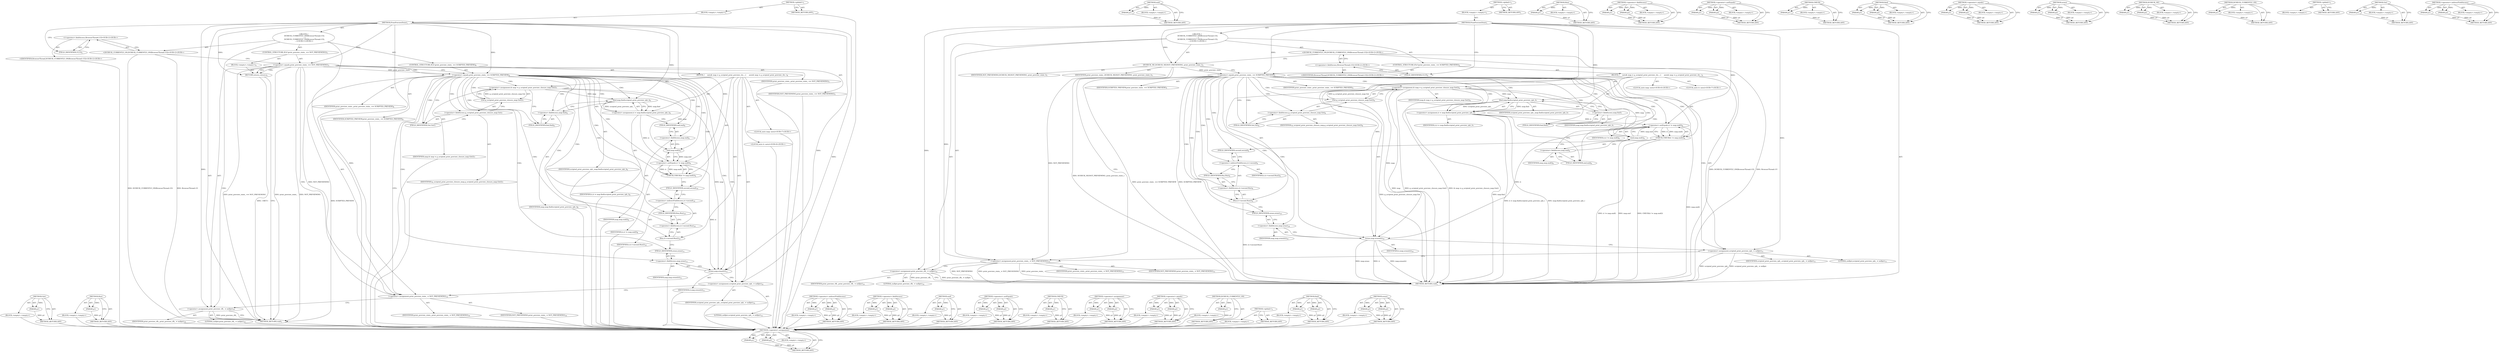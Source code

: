 digraph "erase" {
vulnerable_102 [label=<(METHOD,&lt;operator&gt;.assignment)>];
vulnerable_103 [label=<(PARAM,p1)>];
vulnerable_104 [label=<(PARAM,p2)>];
vulnerable_105 [label=<(BLOCK,&lt;empty&gt;,&lt;empty&gt;)>];
vulnerable_106 [label=<(METHOD_RETURN,ANY)>];
vulnerable_125 [label=<(METHOD,end)>];
vulnerable_126 [label=<(PARAM,p1)>];
vulnerable_127 [label=<(BLOCK,&lt;empty&gt;,&lt;empty&gt;)>];
vulnerable_128 [label=<(METHOD_RETURN,ANY)>];
vulnerable_6 [label=<(METHOD,&lt;global&gt;)<SUB>1</SUB>>];
vulnerable_7 [label=<(BLOCK,&lt;empty&gt;,&lt;empty&gt;)<SUB>1</SUB>>];
vulnerable_8 [label=<(METHOD,PrintPreviewDone)<SUB>1</SUB>>];
vulnerable_9 [label="<(BLOCK,{
   DCHECK_CURRENTLY_ON(BrowserThread::UI);
  ...,{
   DCHECK_CURRENTLY_ON(BrowserThread::UI);
  ...)<SUB>1</SUB>>"];
vulnerable_10 [label="<(DCHECK_CURRENTLY_ON,DCHECK_CURRENTLY_ON(BrowserThread::UI))<SUB>2</SUB>>"];
vulnerable_11 [label="<(&lt;operator&gt;.fieldAccess,BrowserThread::UI)<SUB>2</SUB>>"];
vulnerable_12 [label="<(IDENTIFIER,BrowserThread,DCHECK_CURRENTLY_ON(BrowserThread::UI))<SUB>2</SUB>>"];
vulnerable_13 [label=<(FIELD_IDENTIFIER,UI,UI)<SUB>2</SUB>>];
vulnerable_14 [label=<(DCHECK_NE,DCHECK_NE(NOT_PREVIEWING, print_preview_state_))<SUB>3</SUB>>];
vulnerable_15 [label=<(IDENTIFIER,NOT_PREVIEWING,DCHECK_NE(NOT_PREVIEWING, print_preview_state_))<SUB>3</SUB>>];
vulnerable_16 [label=<(IDENTIFIER,print_preview_state_,DCHECK_NE(NOT_PREVIEWING, print_preview_state_))<SUB>3</SUB>>];
vulnerable_17 [label=<(CONTROL_STRUCTURE,IF,if (print_preview_state_ == SCRIPTED_PREVIEW))<SUB>5</SUB>>];
vulnerable_18 [label=<(&lt;operator&gt;.equals,print_preview_state_ == SCRIPTED_PREVIEW)<SUB>5</SUB>>];
vulnerable_19 [label=<(IDENTIFIER,print_preview_state_,print_preview_state_ == SCRIPTED_PREVIEW)<SUB>5</SUB>>];
vulnerable_20 [label=<(IDENTIFIER,SCRIPTED_PREVIEW,print_preview_state_ == SCRIPTED_PREVIEW)<SUB>5</SUB>>];
vulnerable_21 [label=<(BLOCK,{
     auto&amp; map = g_scripted_print_preview_clo...,{
     auto&amp; map = g_scripted_print_preview_clo...)<SUB>5</SUB>>];
vulnerable_22 [label="<(LOCAL,auto map: auto)<SUB>6</SUB>>"];
vulnerable_23 [label=<(&lt;operator&gt;.assignment,&amp; map = g_scripted_print_preview_closure_map.Get())<SUB>6</SUB>>];
vulnerable_24 [label=<(IDENTIFIER,map,&amp; map = g_scripted_print_preview_closure_map.Get())<SUB>6</SUB>>];
vulnerable_25 [label=<(Get,g_scripted_print_preview_closure_map.Get())<SUB>6</SUB>>];
vulnerable_26 [label=<(&lt;operator&gt;.fieldAccess,g_scripted_print_preview_closure_map.Get)<SUB>6</SUB>>];
vulnerable_27 [label=<(IDENTIFIER,g_scripted_print_preview_closure_map,g_scripted_print_preview_closure_map.Get())<SUB>6</SUB>>];
vulnerable_28 [label=<(FIELD_IDENTIFIER,Get,Get)<SUB>6</SUB>>];
vulnerable_29 [label="<(LOCAL,auto it: auto)<SUB>7</SUB>>"];
vulnerable_30 [label=<(&lt;operator&gt;.assignment,it = map.find(scripted_print_preview_rph_))<SUB>7</SUB>>];
vulnerable_31 [label=<(IDENTIFIER,it,it = map.find(scripted_print_preview_rph_))<SUB>7</SUB>>];
vulnerable_32 [label=<(find,map.find(scripted_print_preview_rph_))<SUB>7</SUB>>];
vulnerable_33 [label=<(&lt;operator&gt;.fieldAccess,map.find)<SUB>7</SUB>>];
vulnerable_34 [label=<(IDENTIFIER,map,map.find(scripted_print_preview_rph_))<SUB>7</SUB>>];
vulnerable_35 [label=<(FIELD_IDENTIFIER,find,find)<SUB>7</SUB>>];
vulnerable_36 [label=<(IDENTIFIER,scripted_print_preview_rph_,map.find(scripted_print_preview_rph_))<SUB>7</SUB>>];
vulnerable_37 [label=<(CHECK,CHECK(it != map.end()))<SUB>8</SUB>>];
vulnerable_38 [label=<(&lt;operator&gt;.notEquals,it != map.end())<SUB>8</SUB>>];
vulnerable_39 [label=<(IDENTIFIER,it,it != map.end())<SUB>8</SUB>>];
vulnerable_40 [label=<(end,map.end())<SUB>8</SUB>>];
vulnerable_41 [label=<(&lt;operator&gt;.fieldAccess,map.end)<SUB>8</SUB>>];
vulnerable_42 [label=<(IDENTIFIER,map,map.end())<SUB>8</SUB>>];
vulnerable_43 [label=<(FIELD_IDENTIFIER,end,end)<SUB>8</SUB>>];
vulnerable_44 [label=<(Run,it-&gt;second.Run())<SUB>9</SUB>>];
vulnerable_45 [label=<(&lt;operator&gt;.fieldAccess,it-&gt;second.Run)<SUB>9</SUB>>];
vulnerable_46 [label=<(&lt;operator&gt;.indirectFieldAccess,it-&gt;second)<SUB>9</SUB>>];
vulnerable_47 [label=<(IDENTIFIER,it,it-&gt;second.Run())<SUB>9</SUB>>];
vulnerable_48 [label=<(FIELD_IDENTIFIER,second,second)<SUB>9</SUB>>];
vulnerable_49 [label=<(FIELD_IDENTIFIER,Run,Run)<SUB>9</SUB>>];
vulnerable_50 [label=<(erase,map.erase(it))<SUB>10</SUB>>];
vulnerable_51 [label=<(&lt;operator&gt;.fieldAccess,map.erase)<SUB>10</SUB>>];
vulnerable_52 [label=<(IDENTIFIER,map,map.erase(it))<SUB>10</SUB>>];
vulnerable_53 [label=<(FIELD_IDENTIFIER,erase,erase)<SUB>10</SUB>>];
vulnerable_54 [label=<(IDENTIFIER,it,map.erase(it))<SUB>10</SUB>>];
vulnerable_55 [label=<(&lt;operator&gt;.assignment,scripted_print_preview_rph_ = nullptr)<SUB>11</SUB>>];
vulnerable_56 [label=<(IDENTIFIER,scripted_print_preview_rph_,scripted_print_preview_rph_ = nullptr)<SUB>11</SUB>>];
vulnerable_57 [label=<(LITERAL,nullptr,scripted_print_preview_rph_ = nullptr)<SUB>11</SUB>>];
vulnerable_58 [label=<(&lt;operator&gt;.assignment,print_preview_state_ = NOT_PREVIEWING)<SUB>13</SUB>>];
vulnerable_59 [label=<(IDENTIFIER,print_preview_state_,print_preview_state_ = NOT_PREVIEWING)<SUB>13</SUB>>];
vulnerable_60 [label=<(IDENTIFIER,NOT_PREVIEWING,print_preview_state_ = NOT_PREVIEWING)<SUB>13</SUB>>];
vulnerable_61 [label=<(&lt;operator&gt;.assignment,print_preview_rfh_ = nullptr)<SUB>14</SUB>>];
vulnerable_62 [label=<(IDENTIFIER,print_preview_rfh_,print_preview_rfh_ = nullptr)<SUB>14</SUB>>];
vulnerable_63 [label=<(LITERAL,nullptr,print_preview_rfh_ = nullptr)<SUB>14</SUB>>];
vulnerable_64 [label=<(METHOD_RETURN,void)<SUB>1</SUB>>];
vulnerable_66 [label=<(METHOD_RETURN,ANY)<SUB>1</SUB>>];
vulnerable_129 [label=<(METHOD,Run)>];
vulnerable_130 [label=<(PARAM,p1)>];
vulnerable_131 [label=<(BLOCK,&lt;empty&gt;,&lt;empty&gt;)>];
vulnerable_132 [label=<(METHOD_RETURN,ANY)>];
vulnerable_87 [label=<(METHOD,&lt;operator&gt;.fieldAccess)>];
vulnerable_88 [label=<(PARAM,p1)>];
vulnerable_89 [label=<(PARAM,p2)>];
vulnerable_90 [label=<(BLOCK,&lt;empty&gt;,&lt;empty&gt;)>];
vulnerable_91 [label=<(METHOD_RETURN,ANY)>];
vulnerable_120 [label=<(METHOD,&lt;operator&gt;.notEquals)>];
vulnerable_121 [label=<(PARAM,p1)>];
vulnerable_122 [label=<(PARAM,p2)>];
vulnerable_123 [label=<(BLOCK,&lt;empty&gt;,&lt;empty&gt;)>];
vulnerable_124 [label=<(METHOD_RETURN,ANY)>];
vulnerable_116 [label=<(METHOD,CHECK)>];
vulnerable_117 [label=<(PARAM,p1)>];
vulnerable_118 [label=<(BLOCK,&lt;empty&gt;,&lt;empty&gt;)>];
vulnerable_119 [label=<(METHOD_RETURN,ANY)>];
vulnerable_111 [label=<(METHOD,find)>];
vulnerable_112 [label=<(PARAM,p1)>];
vulnerable_113 [label=<(PARAM,p2)>];
vulnerable_114 [label=<(BLOCK,&lt;empty&gt;,&lt;empty&gt;)>];
vulnerable_115 [label=<(METHOD_RETURN,ANY)>];
vulnerable_97 [label=<(METHOD,&lt;operator&gt;.equals)>];
vulnerable_98 [label=<(PARAM,p1)>];
vulnerable_99 [label=<(PARAM,p2)>];
vulnerable_100 [label=<(BLOCK,&lt;empty&gt;,&lt;empty&gt;)>];
vulnerable_101 [label=<(METHOD_RETURN,ANY)>];
vulnerable_138 [label=<(METHOD,erase)>];
vulnerable_139 [label=<(PARAM,p1)>];
vulnerable_140 [label=<(PARAM,p2)>];
vulnerable_141 [label=<(BLOCK,&lt;empty&gt;,&lt;empty&gt;)>];
vulnerable_142 [label=<(METHOD_RETURN,ANY)>];
vulnerable_92 [label=<(METHOD,DCHECK_NE)>];
vulnerable_93 [label=<(PARAM,p1)>];
vulnerable_94 [label=<(PARAM,p2)>];
vulnerable_95 [label=<(BLOCK,&lt;empty&gt;,&lt;empty&gt;)>];
vulnerable_96 [label=<(METHOD_RETURN,ANY)>];
vulnerable_83 [label=<(METHOD,DCHECK_CURRENTLY_ON)>];
vulnerable_84 [label=<(PARAM,p1)>];
vulnerable_85 [label=<(BLOCK,&lt;empty&gt;,&lt;empty&gt;)>];
vulnerable_86 [label=<(METHOD_RETURN,ANY)>];
vulnerable_77 [label=<(METHOD,&lt;global&gt;)<SUB>1</SUB>>];
vulnerable_78 [label=<(BLOCK,&lt;empty&gt;,&lt;empty&gt;)>];
vulnerable_79 [label=<(METHOD_RETURN,ANY)>];
vulnerable_107 [label=<(METHOD,Get)>];
vulnerable_108 [label=<(PARAM,p1)>];
vulnerable_109 [label=<(BLOCK,&lt;empty&gt;,&lt;empty&gt;)>];
vulnerable_110 [label=<(METHOD_RETURN,ANY)>];
vulnerable_133 [label=<(METHOD,&lt;operator&gt;.indirectFieldAccess)>];
vulnerable_134 [label=<(PARAM,p1)>];
vulnerable_135 [label=<(PARAM,p2)>];
vulnerable_136 [label=<(BLOCK,&lt;empty&gt;,&lt;empty&gt;)>];
vulnerable_137 [label=<(METHOD_RETURN,ANY)>];
fixed_105 [label=<(METHOD,Get)>];
fixed_106 [label=<(PARAM,p1)>];
fixed_107 [label=<(BLOCK,&lt;empty&gt;,&lt;empty&gt;)>];
fixed_108 [label=<(METHOD_RETURN,ANY)>];
fixed_127 [label=<(METHOD,Run)>];
fixed_128 [label=<(PARAM,p1)>];
fixed_129 [label=<(BLOCK,&lt;empty&gt;,&lt;empty&gt;)>];
fixed_130 [label=<(METHOD_RETURN,ANY)>];
fixed_6 [label=<(METHOD,&lt;global&gt;)<SUB>1</SUB>>];
fixed_7 [label=<(BLOCK,&lt;empty&gt;,&lt;empty&gt;)<SUB>1</SUB>>];
fixed_8 [label=<(METHOD,PrintPreviewDone)<SUB>1</SUB>>];
fixed_9 [label="<(BLOCK,{
   DCHECK_CURRENTLY_ON(BrowserThread::UI);
  ...,{
   DCHECK_CURRENTLY_ON(BrowserThread::UI);
  ...)<SUB>1</SUB>>"];
fixed_10 [label="<(DCHECK_CURRENTLY_ON,DCHECK_CURRENTLY_ON(BrowserThread::UI))<SUB>2</SUB>>"];
fixed_11 [label="<(&lt;operator&gt;.fieldAccess,BrowserThread::UI)<SUB>2</SUB>>"];
fixed_12 [label="<(IDENTIFIER,BrowserThread,DCHECK_CURRENTLY_ON(BrowserThread::UI))<SUB>2</SUB>>"];
fixed_13 [label=<(FIELD_IDENTIFIER,UI,UI)<SUB>2</SUB>>];
fixed_14 [label=<(CONTROL_STRUCTURE,IF,if (print_preview_state_ == NOT_PREVIEWING))<SUB>3</SUB>>];
fixed_15 [label=<(&lt;operator&gt;.equals,print_preview_state_ == NOT_PREVIEWING)<SUB>3</SUB>>];
fixed_16 [label=<(IDENTIFIER,print_preview_state_,print_preview_state_ == NOT_PREVIEWING)<SUB>3</SUB>>];
fixed_17 [label=<(IDENTIFIER,NOT_PREVIEWING,print_preview_state_ == NOT_PREVIEWING)<SUB>3</SUB>>];
fixed_18 [label=<(BLOCK,&lt;empty&gt;,&lt;empty&gt;)<SUB>4</SUB>>];
fixed_19 [label=<(RETURN,return;,return;)<SUB>4</SUB>>];
fixed_20 [label=<(CONTROL_STRUCTURE,IF,if (print_preview_state_ == SCRIPTED_PREVIEW))<SUB>6</SUB>>];
fixed_21 [label=<(&lt;operator&gt;.equals,print_preview_state_ == SCRIPTED_PREVIEW)<SUB>6</SUB>>];
fixed_22 [label=<(IDENTIFIER,print_preview_state_,print_preview_state_ == SCRIPTED_PREVIEW)<SUB>6</SUB>>];
fixed_23 [label=<(IDENTIFIER,SCRIPTED_PREVIEW,print_preview_state_ == SCRIPTED_PREVIEW)<SUB>6</SUB>>];
fixed_24 [label=<(BLOCK,{
     auto&amp; map = g_scripted_print_preview_clo...,{
     auto&amp; map = g_scripted_print_preview_clo...)<SUB>6</SUB>>];
fixed_25 [label="<(LOCAL,auto map: auto)<SUB>7</SUB>>"];
fixed_26 [label=<(&lt;operator&gt;.assignment,&amp; map = g_scripted_print_preview_closure_map.Get())<SUB>7</SUB>>];
fixed_27 [label=<(IDENTIFIER,map,&amp; map = g_scripted_print_preview_closure_map.Get())<SUB>7</SUB>>];
fixed_28 [label=<(Get,g_scripted_print_preview_closure_map.Get())<SUB>7</SUB>>];
fixed_29 [label=<(&lt;operator&gt;.fieldAccess,g_scripted_print_preview_closure_map.Get)<SUB>7</SUB>>];
fixed_30 [label=<(IDENTIFIER,g_scripted_print_preview_closure_map,g_scripted_print_preview_closure_map.Get())<SUB>7</SUB>>];
fixed_31 [label=<(FIELD_IDENTIFIER,Get,Get)<SUB>7</SUB>>];
fixed_32 [label="<(LOCAL,auto it: auto)<SUB>8</SUB>>"];
fixed_33 [label=<(&lt;operator&gt;.assignment,it = map.find(scripted_print_preview_rph_))<SUB>8</SUB>>];
fixed_34 [label=<(IDENTIFIER,it,it = map.find(scripted_print_preview_rph_))<SUB>8</SUB>>];
fixed_35 [label=<(find,map.find(scripted_print_preview_rph_))<SUB>8</SUB>>];
fixed_36 [label=<(&lt;operator&gt;.fieldAccess,map.find)<SUB>8</SUB>>];
fixed_37 [label=<(IDENTIFIER,map,map.find(scripted_print_preview_rph_))<SUB>8</SUB>>];
fixed_38 [label=<(FIELD_IDENTIFIER,find,find)<SUB>8</SUB>>];
fixed_39 [label=<(IDENTIFIER,scripted_print_preview_rph_,map.find(scripted_print_preview_rph_))<SUB>8</SUB>>];
fixed_40 [label=<(CHECK,CHECK(it != map.end()))<SUB>9</SUB>>];
fixed_41 [label=<(&lt;operator&gt;.notEquals,it != map.end())<SUB>9</SUB>>];
fixed_42 [label=<(IDENTIFIER,it,it != map.end())<SUB>9</SUB>>];
fixed_43 [label=<(end,map.end())<SUB>9</SUB>>];
fixed_44 [label=<(&lt;operator&gt;.fieldAccess,map.end)<SUB>9</SUB>>];
fixed_45 [label=<(IDENTIFIER,map,map.end())<SUB>9</SUB>>];
fixed_46 [label=<(FIELD_IDENTIFIER,end,end)<SUB>9</SUB>>];
fixed_47 [label=<(Run,it-&gt;second.Run())<SUB>10</SUB>>];
fixed_48 [label=<(&lt;operator&gt;.fieldAccess,it-&gt;second.Run)<SUB>10</SUB>>];
fixed_49 [label=<(&lt;operator&gt;.indirectFieldAccess,it-&gt;second)<SUB>10</SUB>>];
fixed_50 [label=<(IDENTIFIER,it,it-&gt;second.Run())<SUB>10</SUB>>];
fixed_51 [label=<(FIELD_IDENTIFIER,second,second)<SUB>10</SUB>>];
fixed_52 [label=<(FIELD_IDENTIFIER,Run,Run)<SUB>10</SUB>>];
fixed_53 [label=<(erase,map.erase(it))<SUB>11</SUB>>];
fixed_54 [label=<(&lt;operator&gt;.fieldAccess,map.erase)<SUB>11</SUB>>];
fixed_55 [label=<(IDENTIFIER,map,map.erase(it))<SUB>11</SUB>>];
fixed_56 [label=<(FIELD_IDENTIFIER,erase,erase)<SUB>11</SUB>>];
fixed_57 [label=<(IDENTIFIER,it,map.erase(it))<SUB>11</SUB>>];
fixed_58 [label=<(&lt;operator&gt;.assignment,scripted_print_preview_rph_ = nullptr)<SUB>12</SUB>>];
fixed_59 [label=<(IDENTIFIER,scripted_print_preview_rph_,scripted_print_preview_rph_ = nullptr)<SUB>12</SUB>>];
fixed_60 [label=<(LITERAL,nullptr,scripted_print_preview_rph_ = nullptr)<SUB>12</SUB>>];
fixed_61 [label=<(&lt;operator&gt;.assignment,print_preview_state_ = NOT_PREVIEWING)<SUB>14</SUB>>];
fixed_62 [label=<(IDENTIFIER,print_preview_state_,print_preview_state_ = NOT_PREVIEWING)<SUB>14</SUB>>];
fixed_63 [label=<(IDENTIFIER,NOT_PREVIEWING,print_preview_state_ = NOT_PREVIEWING)<SUB>14</SUB>>];
fixed_64 [label=<(&lt;operator&gt;.assignment,print_preview_rfh_ = nullptr)<SUB>15</SUB>>];
fixed_65 [label=<(IDENTIFIER,print_preview_rfh_,print_preview_rfh_ = nullptr)<SUB>15</SUB>>];
fixed_66 [label=<(LITERAL,nullptr,print_preview_rfh_ = nullptr)<SUB>15</SUB>>];
fixed_67 [label=<(METHOD_RETURN,void)<SUB>1</SUB>>];
fixed_69 [label=<(METHOD_RETURN,ANY)<SUB>1</SUB>>];
fixed_131 [label=<(METHOD,&lt;operator&gt;.indirectFieldAccess)>];
fixed_132 [label=<(PARAM,p1)>];
fixed_133 [label=<(PARAM,p2)>];
fixed_134 [label=<(BLOCK,&lt;empty&gt;,&lt;empty&gt;)>];
fixed_135 [label=<(METHOD_RETURN,ANY)>];
fixed_90 [label=<(METHOD,&lt;operator&gt;.fieldAccess)>];
fixed_91 [label=<(PARAM,p1)>];
fixed_92 [label=<(PARAM,p2)>];
fixed_93 [label=<(BLOCK,&lt;empty&gt;,&lt;empty&gt;)>];
fixed_94 [label=<(METHOD_RETURN,ANY)>];
fixed_123 [label=<(METHOD,end)>];
fixed_124 [label=<(PARAM,p1)>];
fixed_125 [label=<(BLOCK,&lt;empty&gt;,&lt;empty&gt;)>];
fixed_126 [label=<(METHOD_RETURN,ANY)>];
fixed_118 [label=<(METHOD,&lt;operator&gt;.notEquals)>];
fixed_119 [label=<(PARAM,p1)>];
fixed_120 [label=<(PARAM,p2)>];
fixed_121 [label=<(BLOCK,&lt;empty&gt;,&lt;empty&gt;)>];
fixed_122 [label=<(METHOD_RETURN,ANY)>];
fixed_114 [label=<(METHOD,CHECK)>];
fixed_115 [label=<(PARAM,p1)>];
fixed_116 [label=<(BLOCK,&lt;empty&gt;,&lt;empty&gt;)>];
fixed_117 [label=<(METHOD_RETURN,ANY)>];
fixed_100 [label=<(METHOD,&lt;operator&gt;.assignment)>];
fixed_101 [label=<(PARAM,p1)>];
fixed_102 [label=<(PARAM,p2)>];
fixed_103 [label=<(BLOCK,&lt;empty&gt;,&lt;empty&gt;)>];
fixed_104 [label=<(METHOD_RETURN,ANY)>];
fixed_95 [label=<(METHOD,&lt;operator&gt;.equals)>];
fixed_96 [label=<(PARAM,p1)>];
fixed_97 [label=<(PARAM,p2)>];
fixed_98 [label=<(BLOCK,&lt;empty&gt;,&lt;empty&gt;)>];
fixed_99 [label=<(METHOD_RETURN,ANY)>];
fixed_86 [label=<(METHOD,DCHECK_CURRENTLY_ON)>];
fixed_87 [label=<(PARAM,p1)>];
fixed_88 [label=<(BLOCK,&lt;empty&gt;,&lt;empty&gt;)>];
fixed_89 [label=<(METHOD_RETURN,ANY)>];
fixed_80 [label=<(METHOD,&lt;global&gt;)<SUB>1</SUB>>];
fixed_81 [label=<(BLOCK,&lt;empty&gt;,&lt;empty&gt;)>];
fixed_82 [label=<(METHOD_RETURN,ANY)>];
fixed_109 [label=<(METHOD,find)>];
fixed_110 [label=<(PARAM,p1)>];
fixed_111 [label=<(PARAM,p2)>];
fixed_112 [label=<(BLOCK,&lt;empty&gt;,&lt;empty&gt;)>];
fixed_113 [label=<(METHOD_RETURN,ANY)>];
fixed_136 [label=<(METHOD,erase)>];
fixed_137 [label=<(PARAM,p1)>];
fixed_138 [label=<(PARAM,p2)>];
fixed_139 [label=<(BLOCK,&lt;empty&gt;,&lt;empty&gt;)>];
fixed_140 [label=<(METHOD_RETURN,ANY)>];
vulnerable_102 -> vulnerable_103  [key=0, label="AST: "];
vulnerable_102 -> vulnerable_103  [key=1, label="DDG: "];
vulnerable_102 -> vulnerable_105  [key=0, label="AST: "];
vulnerable_102 -> vulnerable_104  [key=0, label="AST: "];
vulnerable_102 -> vulnerable_104  [key=1, label="DDG: "];
vulnerable_102 -> vulnerable_106  [key=0, label="AST: "];
vulnerable_102 -> vulnerable_106  [key=1, label="CFG: "];
vulnerable_103 -> vulnerable_106  [key=0, label="DDG: p1"];
vulnerable_104 -> vulnerable_106  [key=0, label="DDG: p2"];
vulnerable_125 -> vulnerable_126  [key=0, label="AST: "];
vulnerable_125 -> vulnerable_126  [key=1, label="DDG: "];
vulnerable_125 -> vulnerable_127  [key=0, label="AST: "];
vulnerable_125 -> vulnerable_128  [key=0, label="AST: "];
vulnerable_125 -> vulnerable_128  [key=1, label="CFG: "];
vulnerable_126 -> vulnerable_128  [key=0, label="DDG: p1"];
vulnerable_6 -> vulnerable_7  [key=0, label="AST: "];
vulnerable_6 -> vulnerable_66  [key=0, label="AST: "];
vulnerable_6 -> vulnerable_66  [key=1, label="CFG: "];
vulnerable_7 -> vulnerable_8  [key=0, label="AST: "];
vulnerable_8 -> vulnerable_9  [key=0, label="AST: "];
vulnerable_8 -> vulnerable_64  [key=0, label="AST: "];
vulnerable_8 -> vulnerable_13  [key=0, label="CFG: "];
vulnerable_8 -> vulnerable_58  [key=0, label="DDG: "];
vulnerable_8 -> vulnerable_61  [key=0, label="DDG: "];
vulnerable_8 -> vulnerable_14  [key=0, label="DDG: "];
vulnerable_8 -> vulnerable_18  [key=0, label="DDG: "];
vulnerable_8 -> vulnerable_55  [key=0, label="DDG: "];
vulnerable_8 -> vulnerable_50  [key=0, label="DDG: "];
vulnerable_8 -> vulnerable_32  [key=0, label="DDG: "];
vulnerable_8 -> vulnerable_38  [key=0, label="DDG: "];
vulnerable_9 -> vulnerable_10  [key=0, label="AST: "];
vulnerable_9 -> vulnerable_14  [key=0, label="AST: "];
vulnerable_9 -> vulnerable_17  [key=0, label="AST: "];
vulnerable_9 -> vulnerable_58  [key=0, label="AST: "];
vulnerable_9 -> vulnerable_61  [key=0, label="AST: "];
vulnerable_10 -> vulnerable_11  [key=0, label="AST: "];
vulnerable_10 -> vulnerable_14  [key=0, label="CFG: "];
vulnerable_10 -> vulnerable_64  [key=0, label="DDG: BrowserThread::UI"];
vulnerable_10 -> vulnerable_64  [key=1, label="DDG: DCHECK_CURRENTLY_ON(BrowserThread::UI)"];
vulnerable_11 -> vulnerable_12  [key=0, label="AST: "];
vulnerable_11 -> vulnerable_13  [key=0, label="AST: "];
vulnerable_11 -> vulnerable_10  [key=0, label="CFG: "];
vulnerable_13 -> vulnerable_11  [key=0, label="CFG: "];
vulnerable_14 -> vulnerable_15  [key=0, label="AST: "];
vulnerable_14 -> vulnerable_16  [key=0, label="AST: "];
vulnerable_14 -> vulnerable_18  [key=0, label="CFG: "];
vulnerable_14 -> vulnerable_18  [key=1, label="DDG: print_preview_state_"];
vulnerable_14 -> vulnerable_64  [key=0, label="DDG: DCHECK_NE(NOT_PREVIEWING, print_preview_state_)"];
vulnerable_14 -> vulnerable_58  [key=0, label="DDG: NOT_PREVIEWING"];
vulnerable_17 -> vulnerable_18  [key=0, label="AST: "];
vulnerable_17 -> vulnerable_21  [key=0, label="AST: "];
vulnerable_18 -> vulnerable_19  [key=0, label="AST: "];
vulnerable_18 -> vulnerable_20  [key=0, label="AST: "];
vulnerable_18 -> vulnerable_28  [key=0, label="CFG: "];
vulnerable_18 -> vulnerable_28  [key=1, label="CDG: "];
vulnerable_18 -> vulnerable_58  [key=0, label="CFG: "];
vulnerable_18 -> vulnerable_64  [key=0, label="DDG: print_preview_state_ == SCRIPTED_PREVIEW"];
vulnerable_18 -> vulnerable_64  [key=1, label="DDG: SCRIPTED_PREVIEW"];
vulnerable_18 -> vulnerable_30  [key=0, label="CDG: "];
vulnerable_18 -> vulnerable_48  [key=0, label="CDG: "];
vulnerable_18 -> vulnerable_32  [key=0, label="CDG: "];
vulnerable_18 -> vulnerable_49  [key=0, label="CDG: "];
vulnerable_18 -> vulnerable_33  [key=0, label="CDG: "];
vulnerable_18 -> vulnerable_26  [key=0, label="CDG: "];
vulnerable_18 -> vulnerable_23  [key=0, label="CDG: "];
vulnerable_18 -> vulnerable_51  [key=0, label="CDG: "];
vulnerable_18 -> vulnerable_37  [key=0, label="CDG: "];
vulnerable_18 -> vulnerable_46  [key=0, label="CDG: "];
vulnerable_18 -> vulnerable_53  [key=0, label="CDG: "];
vulnerable_18 -> vulnerable_38  [key=0, label="CDG: "];
vulnerable_18 -> vulnerable_25  [key=0, label="CDG: "];
vulnerable_18 -> vulnerable_41  [key=0, label="CDG: "];
vulnerable_18 -> vulnerable_45  [key=0, label="CDG: "];
vulnerable_18 -> vulnerable_40  [key=0, label="CDG: "];
vulnerable_18 -> vulnerable_50  [key=0, label="CDG: "];
vulnerable_18 -> vulnerable_44  [key=0, label="CDG: "];
vulnerable_18 -> vulnerable_35  [key=0, label="CDG: "];
vulnerable_18 -> vulnerable_55  [key=0, label="CDG: "];
vulnerable_18 -> vulnerable_43  [key=0, label="CDG: "];
vulnerable_21 -> vulnerable_22  [key=0, label="AST: "];
vulnerable_21 -> vulnerable_23  [key=0, label="AST: "];
vulnerable_21 -> vulnerable_29  [key=0, label="AST: "];
vulnerable_21 -> vulnerable_30  [key=0, label="AST: "];
vulnerable_21 -> vulnerable_37  [key=0, label="AST: "];
vulnerable_21 -> vulnerable_44  [key=0, label="AST: "];
vulnerable_21 -> vulnerable_50  [key=0, label="AST: "];
vulnerable_21 -> vulnerable_55  [key=0, label="AST: "];
vulnerable_23 -> vulnerable_24  [key=0, label="AST: "];
vulnerable_23 -> vulnerable_25  [key=0, label="AST: "];
vulnerable_23 -> vulnerable_35  [key=0, label="CFG: "];
vulnerable_23 -> vulnerable_64  [key=0, label="DDG: map"];
vulnerable_23 -> vulnerable_64  [key=1, label="DDG: g_scripted_print_preview_closure_map.Get()"];
vulnerable_23 -> vulnerable_64  [key=2, label="DDG: &amp; map = g_scripted_print_preview_closure_map.Get()"];
vulnerable_23 -> vulnerable_50  [key=0, label="DDG: map"];
vulnerable_23 -> vulnerable_32  [key=0, label="DDG: map"];
vulnerable_23 -> vulnerable_40  [key=0, label="DDG: map"];
vulnerable_25 -> vulnerable_26  [key=0, label="AST: "];
vulnerable_25 -> vulnerable_23  [key=0, label="CFG: "];
vulnerable_25 -> vulnerable_23  [key=1, label="DDG: g_scripted_print_preview_closure_map.Get"];
vulnerable_25 -> vulnerable_64  [key=0, label="DDG: g_scripted_print_preview_closure_map.Get"];
vulnerable_26 -> vulnerable_27  [key=0, label="AST: "];
vulnerable_26 -> vulnerable_28  [key=0, label="AST: "];
vulnerable_26 -> vulnerable_25  [key=0, label="CFG: "];
vulnerable_28 -> vulnerable_26  [key=0, label="CFG: "];
vulnerable_30 -> vulnerable_31  [key=0, label="AST: "];
vulnerable_30 -> vulnerable_32  [key=0, label="AST: "];
vulnerable_30 -> vulnerable_43  [key=0, label="CFG: "];
vulnerable_30 -> vulnerable_64  [key=0, label="DDG: map.find(scripted_print_preview_rph_)"];
vulnerable_30 -> vulnerable_64  [key=1, label="DDG: it = map.find(scripted_print_preview_rph_)"];
vulnerable_30 -> vulnerable_38  [key=0, label="DDG: it"];
vulnerable_32 -> vulnerable_33  [key=0, label="AST: "];
vulnerable_32 -> vulnerable_36  [key=0, label="AST: "];
vulnerable_32 -> vulnerable_30  [key=0, label="CFG: "];
vulnerable_32 -> vulnerable_30  [key=1, label="DDG: map.find"];
vulnerable_32 -> vulnerable_30  [key=2, label="DDG: scripted_print_preview_rph_"];
vulnerable_32 -> vulnerable_64  [key=0, label="DDG: map.find"];
vulnerable_33 -> vulnerable_34  [key=0, label="AST: "];
vulnerable_33 -> vulnerable_35  [key=0, label="AST: "];
vulnerable_33 -> vulnerable_32  [key=0, label="CFG: "];
vulnerable_35 -> vulnerable_33  [key=0, label="CFG: "];
vulnerable_37 -> vulnerable_38  [key=0, label="AST: "];
vulnerable_37 -> vulnerable_48  [key=0, label="CFG: "];
vulnerable_37 -> vulnerable_64  [key=0, label="DDG: it != map.end()"];
vulnerable_37 -> vulnerable_64  [key=1, label="DDG: CHECK(it != map.end())"];
vulnerable_38 -> vulnerable_39  [key=0, label="AST: "];
vulnerable_38 -> vulnerable_40  [key=0, label="AST: "];
vulnerable_38 -> vulnerable_37  [key=0, label="CFG: "];
vulnerable_38 -> vulnerable_37  [key=1, label="DDG: it"];
vulnerable_38 -> vulnerable_37  [key=2, label="DDG: map.end()"];
vulnerable_38 -> vulnerable_64  [key=0, label="DDG: map.end()"];
vulnerable_38 -> vulnerable_50  [key=0, label="DDG: it"];
vulnerable_40 -> vulnerable_41  [key=0, label="AST: "];
vulnerable_40 -> vulnerable_38  [key=0, label="CFG: "];
vulnerable_40 -> vulnerable_38  [key=1, label="DDG: map.end"];
vulnerable_40 -> vulnerable_64  [key=0, label="DDG: map.end"];
vulnerable_41 -> vulnerable_42  [key=0, label="AST: "];
vulnerable_41 -> vulnerable_43  [key=0, label="AST: "];
vulnerable_41 -> vulnerable_40  [key=0, label="CFG: "];
vulnerable_43 -> vulnerable_41  [key=0, label="CFG: "];
vulnerable_44 -> vulnerable_45  [key=0, label="AST: "];
vulnerable_44 -> vulnerable_53  [key=0, label="CFG: "];
vulnerable_44 -> vulnerable_64  [key=0, label="DDG: it-&gt;second.Run()"];
vulnerable_45 -> vulnerable_46  [key=0, label="AST: "];
vulnerable_45 -> vulnerable_49  [key=0, label="AST: "];
vulnerable_45 -> vulnerable_44  [key=0, label="CFG: "];
vulnerable_46 -> vulnerable_47  [key=0, label="AST: "];
vulnerable_46 -> vulnerable_48  [key=0, label="AST: "];
vulnerable_46 -> vulnerable_49  [key=0, label="CFG: "];
vulnerable_48 -> vulnerable_46  [key=0, label="CFG: "];
vulnerable_49 -> vulnerable_45  [key=0, label="CFG: "];
vulnerable_50 -> vulnerable_51  [key=0, label="AST: "];
vulnerable_50 -> vulnerable_54  [key=0, label="AST: "];
vulnerable_50 -> vulnerable_55  [key=0, label="CFG: "];
vulnerable_50 -> vulnerable_64  [key=0, label="DDG: map.erase"];
vulnerable_50 -> vulnerable_64  [key=1, label="DDG: it"];
vulnerable_50 -> vulnerable_64  [key=2, label="DDG: map.erase(it)"];
vulnerable_51 -> vulnerable_52  [key=0, label="AST: "];
vulnerable_51 -> vulnerable_53  [key=0, label="AST: "];
vulnerable_51 -> vulnerable_50  [key=0, label="CFG: "];
vulnerable_53 -> vulnerable_51  [key=0, label="CFG: "];
vulnerable_55 -> vulnerable_56  [key=0, label="AST: "];
vulnerable_55 -> vulnerable_57  [key=0, label="AST: "];
vulnerable_55 -> vulnerable_58  [key=0, label="CFG: "];
vulnerable_55 -> vulnerable_64  [key=0, label="DDG: scripted_print_preview_rph_"];
vulnerable_55 -> vulnerable_64  [key=1, label="DDG: scripted_print_preview_rph_ = nullptr"];
vulnerable_58 -> vulnerable_59  [key=0, label="AST: "];
vulnerable_58 -> vulnerable_60  [key=0, label="AST: "];
vulnerable_58 -> vulnerable_61  [key=0, label="CFG: "];
vulnerable_58 -> vulnerable_64  [key=0, label="DDG: print_preview_state_"];
vulnerable_58 -> vulnerable_64  [key=1, label="DDG: NOT_PREVIEWING"];
vulnerable_58 -> vulnerable_64  [key=2, label="DDG: print_preview_state_ = NOT_PREVIEWING"];
vulnerable_61 -> vulnerable_62  [key=0, label="AST: "];
vulnerable_61 -> vulnerable_63  [key=0, label="AST: "];
vulnerable_61 -> vulnerable_64  [key=0, label="CFG: "];
vulnerable_61 -> vulnerable_64  [key=1, label="DDG: print_preview_rfh_ = nullptr"];
vulnerable_61 -> vulnerable_64  [key=2, label="DDG: print_preview_rfh_"];
vulnerable_129 -> vulnerable_130  [key=0, label="AST: "];
vulnerable_129 -> vulnerable_130  [key=1, label="DDG: "];
vulnerable_129 -> vulnerable_131  [key=0, label="AST: "];
vulnerable_129 -> vulnerable_132  [key=0, label="AST: "];
vulnerable_129 -> vulnerable_132  [key=1, label="CFG: "];
vulnerable_130 -> vulnerable_132  [key=0, label="DDG: p1"];
vulnerable_87 -> vulnerable_88  [key=0, label="AST: "];
vulnerable_87 -> vulnerable_88  [key=1, label="DDG: "];
vulnerable_87 -> vulnerable_90  [key=0, label="AST: "];
vulnerable_87 -> vulnerable_89  [key=0, label="AST: "];
vulnerable_87 -> vulnerable_89  [key=1, label="DDG: "];
vulnerable_87 -> vulnerable_91  [key=0, label="AST: "];
vulnerable_87 -> vulnerable_91  [key=1, label="CFG: "];
vulnerable_88 -> vulnerable_91  [key=0, label="DDG: p1"];
vulnerable_89 -> vulnerable_91  [key=0, label="DDG: p2"];
vulnerable_120 -> vulnerable_121  [key=0, label="AST: "];
vulnerable_120 -> vulnerable_121  [key=1, label="DDG: "];
vulnerable_120 -> vulnerable_123  [key=0, label="AST: "];
vulnerable_120 -> vulnerable_122  [key=0, label="AST: "];
vulnerable_120 -> vulnerable_122  [key=1, label="DDG: "];
vulnerable_120 -> vulnerable_124  [key=0, label="AST: "];
vulnerable_120 -> vulnerable_124  [key=1, label="CFG: "];
vulnerable_121 -> vulnerable_124  [key=0, label="DDG: p1"];
vulnerable_122 -> vulnerable_124  [key=0, label="DDG: p2"];
vulnerable_116 -> vulnerable_117  [key=0, label="AST: "];
vulnerable_116 -> vulnerable_117  [key=1, label="DDG: "];
vulnerable_116 -> vulnerable_118  [key=0, label="AST: "];
vulnerable_116 -> vulnerable_119  [key=0, label="AST: "];
vulnerable_116 -> vulnerable_119  [key=1, label="CFG: "];
vulnerable_117 -> vulnerable_119  [key=0, label="DDG: p1"];
vulnerable_111 -> vulnerable_112  [key=0, label="AST: "];
vulnerable_111 -> vulnerable_112  [key=1, label="DDG: "];
vulnerable_111 -> vulnerable_114  [key=0, label="AST: "];
vulnerable_111 -> vulnerable_113  [key=0, label="AST: "];
vulnerable_111 -> vulnerable_113  [key=1, label="DDG: "];
vulnerable_111 -> vulnerable_115  [key=0, label="AST: "];
vulnerable_111 -> vulnerable_115  [key=1, label="CFG: "];
vulnerable_112 -> vulnerable_115  [key=0, label="DDG: p1"];
vulnerable_113 -> vulnerable_115  [key=0, label="DDG: p2"];
vulnerable_97 -> vulnerable_98  [key=0, label="AST: "];
vulnerable_97 -> vulnerable_98  [key=1, label="DDG: "];
vulnerable_97 -> vulnerable_100  [key=0, label="AST: "];
vulnerable_97 -> vulnerable_99  [key=0, label="AST: "];
vulnerable_97 -> vulnerable_99  [key=1, label="DDG: "];
vulnerable_97 -> vulnerable_101  [key=0, label="AST: "];
vulnerable_97 -> vulnerable_101  [key=1, label="CFG: "];
vulnerable_98 -> vulnerable_101  [key=0, label="DDG: p1"];
vulnerable_99 -> vulnerable_101  [key=0, label="DDG: p2"];
vulnerable_138 -> vulnerable_139  [key=0, label="AST: "];
vulnerable_138 -> vulnerable_139  [key=1, label="DDG: "];
vulnerable_138 -> vulnerable_141  [key=0, label="AST: "];
vulnerable_138 -> vulnerable_140  [key=0, label="AST: "];
vulnerable_138 -> vulnerable_140  [key=1, label="DDG: "];
vulnerable_138 -> vulnerable_142  [key=0, label="AST: "];
vulnerable_138 -> vulnerable_142  [key=1, label="CFG: "];
vulnerable_139 -> vulnerable_142  [key=0, label="DDG: p1"];
vulnerable_140 -> vulnerable_142  [key=0, label="DDG: p2"];
vulnerable_92 -> vulnerable_93  [key=0, label="AST: "];
vulnerable_92 -> vulnerable_93  [key=1, label="DDG: "];
vulnerable_92 -> vulnerable_95  [key=0, label="AST: "];
vulnerable_92 -> vulnerable_94  [key=0, label="AST: "];
vulnerable_92 -> vulnerable_94  [key=1, label="DDG: "];
vulnerable_92 -> vulnerable_96  [key=0, label="AST: "];
vulnerable_92 -> vulnerable_96  [key=1, label="CFG: "];
vulnerable_93 -> vulnerable_96  [key=0, label="DDG: p1"];
vulnerable_94 -> vulnerable_96  [key=0, label="DDG: p2"];
vulnerable_83 -> vulnerable_84  [key=0, label="AST: "];
vulnerable_83 -> vulnerable_84  [key=1, label="DDG: "];
vulnerable_83 -> vulnerable_85  [key=0, label="AST: "];
vulnerable_83 -> vulnerable_86  [key=0, label="AST: "];
vulnerable_83 -> vulnerable_86  [key=1, label="CFG: "];
vulnerable_84 -> vulnerable_86  [key=0, label="DDG: p1"];
vulnerable_77 -> vulnerable_78  [key=0, label="AST: "];
vulnerable_77 -> vulnerable_79  [key=0, label="AST: "];
vulnerable_77 -> vulnerable_79  [key=1, label="CFG: "];
vulnerable_107 -> vulnerable_108  [key=0, label="AST: "];
vulnerable_107 -> vulnerable_108  [key=1, label="DDG: "];
vulnerable_107 -> vulnerable_109  [key=0, label="AST: "];
vulnerable_107 -> vulnerable_110  [key=0, label="AST: "];
vulnerable_107 -> vulnerable_110  [key=1, label="CFG: "];
vulnerable_108 -> vulnerable_110  [key=0, label="DDG: p1"];
vulnerable_133 -> vulnerable_134  [key=0, label="AST: "];
vulnerable_133 -> vulnerable_134  [key=1, label="DDG: "];
vulnerable_133 -> vulnerable_136  [key=0, label="AST: "];
vulnerable_133 -> vulnerable_135  [key=0, label="AST: "];
vulnerable_133 -> vulnerable_135  [key=1, label="DDG: "];
vulnerable_133 -> vulnerable_137  [key=0, label="AST: "];
vulnerable_133 -> vulnerable_137  [key=1, label="CFG: "];
vulnerable_134 -> vulnerable_137  [key=0, label="DDG: p1"];
vulnerable_135 -> vulnerable_137  [key=0, label="DDG: p2"];
fixed_105 -> fixed_106  [key=0, label="AST: "];
fixed_105 -> fixed_106  [key=1, label="DDG: "];
fixed_105 -> fixed_107  [key=0, label="AST: "];
fixed_105 -> fixed_108  [key=0, label="AST: "];
fixed_105 -> fixed_108  [key=1, label="CFG: "];
fixed_106 -> fixed_108  [key=0, label="DDG: p1"];
fixed_107 -> vulnerable_102  [key=0];
fixed_108 -> vulnerable_102  [key=0];
fixed_127 -> fixed_128  [key=0, label="AST: "];
fixed_127 -> fixed_128  [key=1, label="DDG: "];
fixed_127 -> fixed_129  [key=0, label="AST: "];
fixed_127 -> fixed_130  [key=0, label="AST: "];
fixed_127 -> fixed_130  [key=1, label="CFG: "];
fixed_128 -> fixed_130  [key=0, label="DDG: p1"];
fixed_129 -> vulnerable_102  [key=0];
fixed_130 -> vulnerable_102  [key=0];
fixed_6 -> fixed_7  [key=0, label="AST: "];
fixed_6 -> fixed_69  [key=0, label="AST: "];
fixed_6 -> fixed_69  [key=1, label="CFG: "];
fixed_7 -> fixed_8  [key=0, label="AST: "];
fixed_8 -> fixed_9  [key=0, label="AST: "];
fixed_8 -> fixed_67  [key=0, label="AST: "];
fixed_8 -> fixed_13  [key=0, label="CFG: "];
fixed_8 -> fixed_61  [key=0, label="DDG: "];
fixed_8 -> fixed_64  [key=0, label="DDG: "];
fixed_8 -> fixed_15  [key=0, label="DDG: "];
fixed_8 -> fixed_19  [key=0, label="DDG: "];
fixed_8 -> fixed_21  [key=0, label="DDG: "];
fixed_8 -> fixed_58  [key=0, label="DDG: "];
fixed_8 -> fixed_53  [key=0, label="DDG: "];
fixed_8 -> fixed_35  [key=0, label="DDG: "];
fixed_8 -> fixed_41  [key=0, label="DDG: "];
fixed_9 -> fixed_10  [key=0, label="AST: "];
fixed_9 -> fixed_14  [key=0, label="AST: "];
fixed_9 -> fixed_20  [key=0, label="AST: "];
fixed_9 -> fixed_61  [key=0, label="AST: "];
fixed_9 -> fixed_64  [key=0, label="AST: "];
fixed_10 -> fixed_11  [key=0, label="AST: "];
fixed_10 -> fixed_15  [key=0, label="CFG: "];
fixed_10 -> fixed_67  [key=0, label="DDG: BrowserThread::UI"];
fixed_10 -> fixed_67  [key=1, label="DDG: DCHECK_CURRENTLY_ON(BrowserThread::UI)"];
fixed_11 -> fixed_12  [key=0, label="AST: "];
fixed_11 -> fixed_13  [key=0, label="AST: "];
fixed_11 -> fixed_10  [key=0, label="CFG: "];
fixed_12 -> vulnerable_102  [key=0];
fixed_13 -> fixed_11  [key=0, label="CFG: "];
fixed_14 -> fixed_15  [key=0, label="AST: "];
fixed_14 -> fixed_18  [key=0, label="AST: "];
fixed_15 -> fixed_16  [key=0, label="AST: "];
fixed_15 -> fixed_17  [key=0, label="AST: "];
fixed_15 -> fixed_19  [key=0, label="CFG: "];
fixed_15 -> fixed_19  [key=1, label="CDG: "];
fixed_15 -> fixed_21  [key=0, label="CFG: "];
fixed_15 -> fixed_21  [key=1, label="DDG: print_preview_state_"];
fixed_15 -> fixed_21  [key=2, label="CDG: "];
fixed_15 -> fixed_67  [key=0, label="DDG: print_preview_state_"];
fixed_15 -> fixed_67  [key=1, label="DDG: NOT_PREVIEWING"];
fixed_15 -> fixed_67  [key=2, label="DDG: print_preview_state_ == NOT_PREVIEWING"];
fixed_15 -> fixed_61  [key=0, label="DDG: NOT_PREVIEWING"];
fixed_15 -> fixed_61  [key=1, label="CDG: "];
fixed_15 -> fixed_64  [key=0, label="CDG: "];
fixed_16 -> vulnerable_102  [key=0];
fixed_17 -> vulnerable_102  [key=0];
fixed_18 -> fixed_19  [key=0, label="AST: "];
fixed_19 -> fixed_67  [key=0, label="CFG: "];
fixed_19 -> fixed_67  [key=1, label="DDG: &lt;RET&gt;"];
fixed_20 -> fixed_21  [key=0, label="AST: "];
fixed_20 -> fixed_24  [key=0, label="AST: "];
fixed_21 -> fixed_22  [key=0, label="AST: "];
fixed_21 -> fixed_23  [key=0, label="AST: "];
fixed_21 -> fixed_31  [key=0, label="CFG: "];
fixed_21 -> fixed_31  [key=1, label="CDG: "];
fixed_21 -> fixed_61  [key=0, label="CFG: "];
fixed_21 -> fixed_67  [key=0, label="DDG: SCRIPTED_PREVIEW"];
fixed_21 -> fixed_47  [key=0, label="CDG: "];
fixed_21 -> fixed_48  [key=0, label="CDG: "];
fixed_21 -> fixed_58  [key=0, label="CDG: "];
fixed_21 -> fixed_49  [key=0, label="CDG: "];
fixed_21 -> fixed_33  [key=0, label="CDG: "];
fixed_21 -> fixed_26  [key=0, label="CDG: "];
fixed_21 -> fixed_51  [key=0, label="CDG: "];
fixed_21 -> fixed_28  [key=0, label="CDG: "];
fixed_21 -> fixed_36  [key=0, label="CDG: "];
fixed_21 -> fixed_52  [key=0, label="CDG: "];
fixed_21 -> fixed_46  [key=0, label="CDG: "];
fixed_21 -> fixed_53  [key=0, label="CDG: "];
fixed_21 -> fixed_38  [key=0, label="CDG: "];
fixed_21 -> fixed_56  [key=0, label="CDG: "];
fixed_21 -> fixed_41  [key=0, label="CDG: "];
fixed_21 -> fixed_40  [key=0, label="CDG: "];
fixed_21 -> fixed_29  [key=0, label="CDG: "];
fixed_21 -> fixed_44  [key=0, label="CDG: "];
fixed_21 -> fixed_35  [key=0, label="CDG: "];
fixed_21 -> fixed_54  [key=0, label="CDG: "];
fixed_21 -> fixed_43  [key=0, label="CDG: "];
fixed_22 -> vulnerable_102  [key=0];
fixed_23 -> vulnerable_102  [key=0];
fixed_24 -> fixed_25  [key=0, label="AST: "];
fixed_24 -> fixed_26  [key=0, label="AST: "];
fixed_24 -> fixed_32  [key=0, label="AST: "];
fixed_24 -> fixed_33  [key=0, label="AST: "];
fixed_24 -> fixed_40  [key=0, label="AST: "];
fixed_24 -> fixed_47  [key=0, label="AST: "];
fixed_24 -> fixed_53  [key=0, label="AST: "];
fixed_24 -> fixed_58  [key=0, label="AST: "];
fixed_25 -> vulnerable_102  [key=0];
fixed_26 -> fixed_27  [key=0, label="AST: "];
fixed_26 -> fixed_28  [key=0, label="AST: "];
fixed_26 -> fixed_38  [key=0, label="CFG: "];
fixed_26 -> fixed_53  [key=0, label="DDG: map"];
fixed_26 -> fixed_35  [key=0, label="DDG: map"];
fixed_26 -> fixed_43  [key=0, label="DDG: map"];
fixed_27 -> vulnerable_102  [key=0];
fixed_28 -> fixed_29  [key=0, label="AST: "];
fixed_28 -> fixed_26  [key=0, label="CFG: "];
fixed_28 -> fixed_26  [key=1, label="DDG: g_scripted_print_preview_closure_map.Get"];
fixed_29 -> fixed_30  [key=0, label="AST: "];
fixed_29 -> fixed_31  [key=0, label="AST: "];
fixed_29 -> fixed_28  [key=0, label="CFG: "];
fixed_30 -> vulnerable_102  [key=0];
fixed_31 -> fixed_29  [key=0, label="CFG: "];
fixed_32 -> vulnerable_102  [key=0];
fixed_33 -> fixed_34  [key=0, label="AST: "];
fixed_33 -> fixed_35  [key=0, label="AST: "];
fixed_33 -> fixed_46  [key=0, label="CFG: "];
fixed_33 -> fixed_41  [key=0, label="DDG: it"];
fixed_34 -> vulnerable_102  [key=0];
fixed_35 -> fixed_36  [key=0, label="AST: "];
fixed_35 -> fixed_39  [key=0, label="AST: "];
fixed_35 -> fixed_33  [key=0, label="CFG: "];
fixed_35 -> fixed_33  [key=1, label="DDG: map.find"];
fixed_35 -> fixed_33  [key=2, label="DDG: scripted_print_preview_rph_"];
fixed_36 -> fixed_37  [key=0, label="AST: "];
fixed_36 -> fixed_38  [key=0, label="AST: "];
fixed_36 -> fixed_35  [key=0, label="CFG: "];
fixed_37 -> vulnerable_102  [key=0];
fixed_38 -> fixed_36  [key=0, label="CFG: "];
fixed_39 -> vulnerable_102  [key=0];
fixed_40 -> fixed_41  [key=0, label="AST: "];
fixed_40 -> fixed_51  [key=0, label="CFG: "];
fixed_41 -> fixed_42  [key=0, label="AST: "];
fixed_41 -> fixed_43  [key=0, label="AST: "];
fixed_41 -> fixed_40  [key=0, label="CFG: "];
fixed_41 -> fixed_40  [key=1, label="DDG: it"];
fixed_41 -> fixed_40  [key=2, label="DDG: map.end()"];
fixed_41 -> fixed_53  [key=0, label="DDG: it"];
fixed_42 -> vulnerable_102  [key=0];
fixed_43 -> fixed_44  [key=0, label="AST: "];
fixed_43 -> fixed_41  [key=0, label="CFG: "];
fixed_43 -> fixed_41  [key=1, label="DDG: map.end"];
fixed_44 -> fixed_45  [key=0, label="AST: "];
fixed_44 -> fixed_46  [key=0, label="AST: "];
fixed_44 -> fixed_43  [key=0, label="CFG: "];
fixed_45 -> vulnerable_102  [key=0];
fixed_46 -> fixed_44  [key=0, label="CFG: "];
fixed_47 -> fixed_48  [key=0, label="AST: "];
fixed_47 -> fixed_56  [key=0, label="CFG: "];
fixed_48 -> fixed_49  [key=0, label="AST: "];
fixed_48 -> fixed_52  [key=0, label="AST: "];
fixed_48 -> fixed_47  [key=0, label="CFG: "];
fixed_49 -> fixed_50  [key=0, label="AST: "];
fixed_49 -> fixed_51  [key=0, label="AST: "];
fixed_49 -> fixed_52  [key=0, label="CFG: "];
fixed_50 -> vulnerable_102  [key=0];
fixed_51 -> fixed_49  [key=0, label="CFG: "];
fixed_52 -> fixed_48  [key=0, label="CFG: "];
fixed_53 -> fixed_54  [key=0, label="AST: "];
fixed_53 -> fixed_57  [key=0, label="AST: "];
fixed_53 -> fixed_58  [key=0, label="CFG: "];
fixed_54 -> fixed_55  [key=0, label="AST: "];
fixed_54 -> fixed_56  [key=0, label="AST: "];
fixed_54 -> fixed_53  [key=0, label="CFG: "];
fixed_55 -> vulnerable_102  [key=0];
fixed_56 -> fixed_54  [key=0, label="CFG: "];
fixed_57 -> vulnerable_102  [key=0];
fixed_58 -> fixed_59  [key=0, label="AST: "];
fixed_58 -> fixed_60  [key=0, label="AST: "];
fixed_58 -> fixed_61  [key=0, label="CFG: "];
fixed_59 -> vulnerable_102  [key=0];
fixed_60 -> vulnerable_102  [key=0];
fixed_61 -> fixed_62  [key=0, label="AST: "];
fixed_61 -> fixed_63  [key=0, label="AST: "];
fixed_61 -> fixed_64  [key=0, label="CFG: "];
fixed_62 -> vulnerable_102  [key=0];
fixed_63 -> vulnerable_102  [key=0];
fixed_64 -> fixed_65  [key=0, label="AST: "];
fixed_64 -> fixed_66  [key=0, label="AST: "];
fixed_64 -> fixed_67  [key=0, label="CFG: "];
fixed_64 -> fixed_67  [key=1, label="DDG: print_preview_rfh_"];
fixed_65 -> vulnerable_102  [key=0];
fixed_66 -> vulnerable_102  [key=0];
fixed_67 -> vulnerable_102  [key=0];
fixed_69 -> vulnerable_102  [key=0];
fixed_131 -> fixed_132  [key=0, label="AST: "];
fixed_131 -> fixed_132  [key=1, label="DDG: "];
fixed_131 -> fixed_134  [key=0, label="AST: "];
fixed_131 -> fixed_133  [key=0, label="AST: "];
fixed_131 -> fixed_133  [key=1, label="DDG: "];
fixed_131 -> fixed_135  [key=0, label="AST: "];
fixed_131 -> fixed_135  [key=1, label="CFG: "];
fixed_132 -> fixed_135  [key=0, label="DDG: p1"];
fixed_133 -> fixed_135  [key=0, label="DDG: p2"];
fixed_134 -> vulnerable_102  [key=0];
fixed_135 -> vulnerable_102  [key=0];
fixed_90 -> fixed_91  [key=0, label="AST: "];
fixed_90 -> fixed_91  [key=1, label="DDG: "];
fixed_90 -> fixed_93  [key=0, label="AST: "];
fixed_90 -> fixed_92  [key=0, label="AST: "];
fixed_90 -> fixed_92  [key=1, label="DDG: "];
fixed_90 -> fixed_94  [key=0, label="AST: "];
fixed_90 -> fixed_94  [key=1, label="CFG: "];
fixed_91 -> fixed_94  [key=0, label="DDG: p1"];
fixed_92 -> fixed_94  [key=0, label="DDG: p2"];
fixed_93 -> vulnerable_102  [key=0];
fixed_94 -> vulnerable_102  [key=0];
fixed_123 -> fixed_124  [key=0, label="AST: "];
fixed_123 -> fixed_124  [key=1, label="DDG: "];
fixed_123 -> fixed_125  [key=0, label="AST: "];
fixed_123 -> fixed_126  [key=0, label="AST: "];
fixed_123 -> fixed_126  [key=1, label="CFG: "];
fixed_124 -> fixed_126  [key=0, label="DDG: p1"];
fixed_125 -> vulnerable_102  [key=0];
fixed_126 -> vulnerable_102  [key=0];
fixed_118 -> fixed_119  [key=0, label="AST: "];
fixed_118 -> fixed_119  [key=1, label="DDG: "];
fixed_118 -> fixed_121  [key=0, label="AST: "];
fixed_118 -> fixed_120  [key=0, label="AST: "];
fixed_118 -> fixed_120  [key=1, label="DDG: "];
fixed_118 -> fixed_122  [key=0, label="AST: "];
fixed_118 -> fixed_122  [key=1, label="CFG: "];
fixed_119 -> fixed_122  [key=0, label="DDG: p1"];
fixed_120 -> fixed_122  [key=0, label="DDG: p2"];
fixed_121 -> vulnerable_102  [key=0];
fixed_122 -> vulnerable_102  [key=0];
fixed_114 -> fixed_115  [key=0, label="AST: "];
fixed_114 -> fixed_115  [key=1, label="DDG: "];
fixed_114 -> fixed_116  [key=0, label="AST: "];
fixed_114 -> fixed_117  [key=0, label="AST: "];
fixed_114 -> fixed_117  [key=1, label="CFG: "];
fixed_115 -> fixed_117  [key=0, label="DDG: p1"];
fixed_116 -> vulnerable_102  [key=0];
fixed_117 -> vulnerable_102  [key=0];
fixed_100 -> fixed_101  [key=0, label="AST: "];
fixed_100 -> fixed_101  [key=1, label="DDG: "];
fixed_100 -> fixed_103  [key=0, label="AST: "];
fixed_100 -> fixed_102  [key=0, label="AST: "];
fixed_100 -> fixed_102  [key=1, label="DDG: "];
fixed_100 -> fixed_104  [key=0, label="AST: "];
fixed_100 -> fixed_104  [key=1, label="CFG: "];
fixed_101 -> fixed_104  [key=0, label="DDG: p1"];
fixed_102 -> fixed_104  [key=0, label="DDG: p2"];
fixed_103 -> vulnerable_102  [key=0];
fixed_104 -> vulnerable_102  [key=0];
fixed_95 -> fixed_96  [key=0, label="AST: "];
fixed_95 -> fixed_96  [key=1, label="DDG: "];
fixed_95 -> fixed_98  [key=0, label="AST: "];
fixed_95 -> fixed_97  [key=0, label="AST: "];
fixed_95 -> fixed_97  [key=1, label="DDG: "];
fixed_95 -> fixed_99  [key=0, label="AST: "];
fixed_95 -> fixed_99  [key=1, label="CFG: "];
fixed_96 -> fixed_99  [key=0, label="DDG: p1"];
fixed_97 -> fixed_99  [key=0, label="DDG: p2"];
fixed_98 -> vulnerable_102  [key=0];
fixed_99 -> vulnerable_102  [key=0];
fixed_86 -> fixed_87  [key=0, label="AST: "];
fixed_86 -> fixed_87  [key=1, label="DDG: "];
fixed_86 -> fixed_88  [key=0, label="AST: "];
fixed_86 -> fixed_89  [key=0, label="AST: "];
fixed_86 -> fixed_89  [key=1, label="CFG: "];
fixed_87 -> fixed_89  [key=0, label="DDG: p1"];
fixed_88 -> vulnerable_102  [key=0];
fixed_89 -> vulnerable_102  [key=0];
fixed_80 -> fixed_81  [key=0, label="AST: "];
fixed_80 -> fixed_82  [key=0, label="AST: "];
fixed_80 -> fixed_82  [key=1, label="CFG: "];
fixed_81 -> vulnerable_102  [key=0];
fixed_82 -> vulnerable_102  [key=0];
fixed_109 -> fixed_110  [key=0, label="AST: "];
fixed_109 -> fixed_110  [key=1, label="DDG: "];
fixed_109 -> fixed_112  [key=0, label="AST: "];
fixed_109 -> fixed_111  [key=0, label="AST: "];
fixed_109 -> fixed_111  [key=1, label="DDG: "];
fixed_109 -> fixed_113  [key=0, label="AST: "];
fixed_109 -> fixed_113  [key=1, label="CFG: "];
fixed_110 -> fixed_113  [key=0, label="DDG: p1"];
fixed_111 -> fixed_113  [key=0, label="DDG: p2"];
fixed_112 -> vulnerable_102  [key=0];
fixed_113 -> vulnerable_102  [key=0];
fixed_136 -> fixed_137  [key=0, label="AST: "];
fixed_136 -> fixed_137  [key=1, label="DDG: "];
fixed_136 -> fixed_139  [key=0, label="AST: "];
fixed_136 -> fixed_138  [key=0, label="AST: "];
fixed_136 -> fixed_138  [key=1, label="DDG: "];
fixed_136 -> fixed_140  [key=0, label="AST: "];
fixed_136 -> fixed_140  [key=1, label="CFG: "];
fixed_137 -> fixed_140  [key=0, label="DDG: p1"];
fixed_138 -> fixed_140  [key=0, label="DDG: p2"];
fixed_139 -> vulnerable_102  [key=0];
fixed_140 -> vulnerable_102  [key=0];
}
